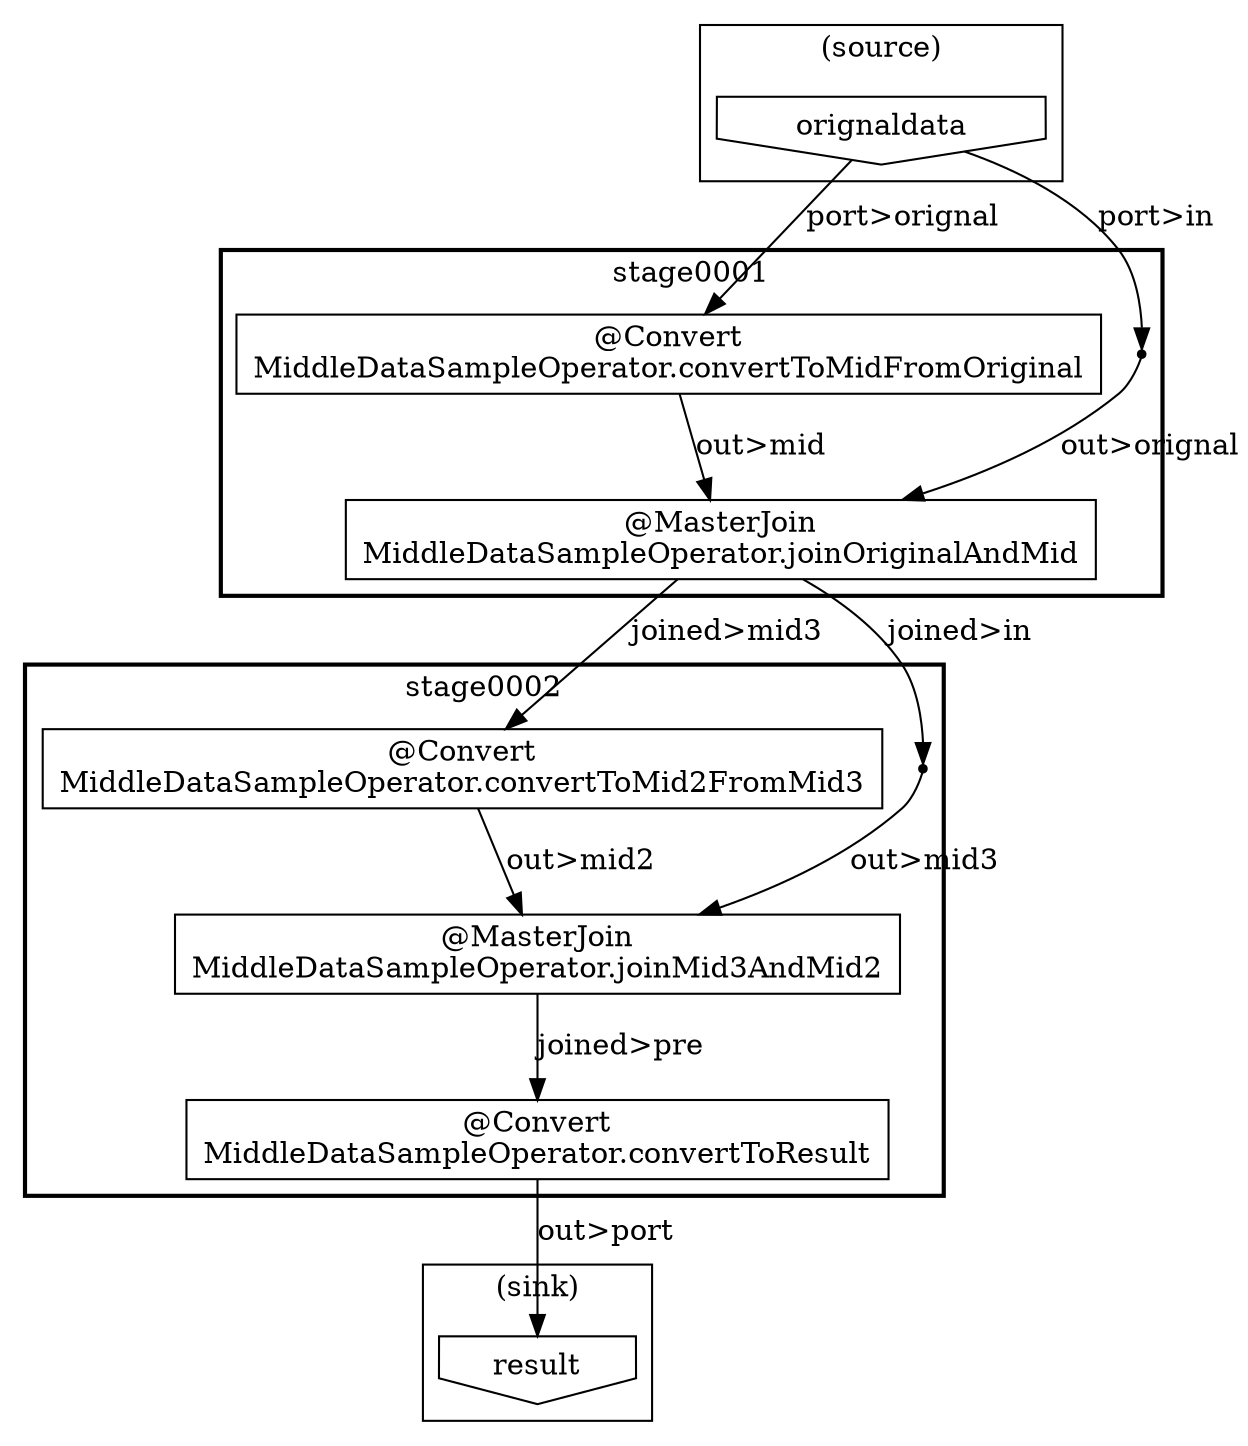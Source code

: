 digraph {
    subgraph "cluster_607285a4-da6d-487a-8cd4-101d3e97751f" {
        label = "stage0001";
        style = bold;
        "8bbd545c-f49f-46a3-8bc5-56f59f163e6a" [shape=box, label="@MasterJoin\nMiddleDataSampleOperator.joinOriginalAndMid"];
        "fa57b475-1f46-4170-b317-6c86a56f0932" [shape=box, label="@Convert\nMiddleDataSampleOperator.convertToMidFromOriginal"];
        "3359fbe9-befc-465d-837f-b712b77c6575" [shape=point];
    }
    subgraph "cluster_0a4bfa3e-e901-43cf-b609-6f0563ca3017" {
        label = "(sink)";
        "2dead57f-21a3-4917-93ff-c5a104f48dab" [shape=invhouse, label="result"];
    }
    subgraph "cluster_3f8c5347-c154-4af9-94f9-3cc6a3346425" {
        label = "stage0002";
        style = bold;
        "58e78f37-c322-4e33-a973-7594c59155e2" [shape=box, label="@Convert\nMiddleDataSampleOperator.convertToResult"];
        "26045d59-6a6a-48c1-b1c7-3110a84d2c9a" [shape=box, label="@MasterJoin\nMiddleDataSampleOperator.joinMid3AndMid2"];
        "13627405-b827-41c3-80a0-a45b18772df2" [shape=box, label="@Convert\nMiddleDataSampleOperator.convertToMid2FromMid3"];
        "388bd0ec-ede6-4deb-9220-b375e83c8251" [shape=point];
    }
    subgraph "cluster_c170176d-776b-4c8b-abca-3cfb37a95c35" {
        label = "(source)";
        "52f5b25e-0285-4b33-ade8-52ddc6cd0e4b" [shape=invhouse, label="orignaldata"];
    }
    "8bbd545c-f49f-46a3-8bc5-56f59f163e6a" -> "388bd0ec-ede6-4deb-9220-b375e83c8251" [label="joined>in"];
    "8bbd545c-f49f-46a3-8bc5-56f59f163e6a" -> "13627405-b827-41c3-80a0-a45b18772df2" [label="joined>mid3"];
    "fa57b475-1f46-4170-b317-6c86a56f0932" -> "8bbd545c-f49f-46a3-8bc5-56f59f163e6a" [label="out>mid"];
    "3359fbe9-befc-465d-837f-b712b77c6575" -> "8bbd545c-f49f-46a3-8bc5-56f59f163e6a" [label="out>orignal"];
    "58e78f37-c322-4e33-a973-7594c59155e2" -> "2dead57f-21a3-4917-93ff-c5a104f48dab" [label="out>port"];
    "26045d59-6a6a-48c1-b1c7-3110a84d2c9a" -> "58e78f37-c322-4e33-a973-7594c59155e2" [label="joined>pre"];
    "13627405-b827-41c3-80a0-a45b18772df2" -> "26045d59-6a6a-48c1-b1c7-3110a84d2c9a" [label="out>mid2"];
    "388bd0ec-ede6-4deb-9220-b375e83c8251" -> "26045d59-6a6a-48c1-b1c7-3110a84d2c9a" [label="out>mid3"];
    "52f5b25e-0285-4b33-ade8-52ddc6cd0e4b" -> "3359fbe9-befc-465d-837f-b712b77c6575" [label="port>in"];
    "52f5b25e-0285-4b33-ade8-52ddc6cd0e4b" -> "fa57b475-1f46-4170-b317-6c86a56f0932" [label="port>orignal"];
}

